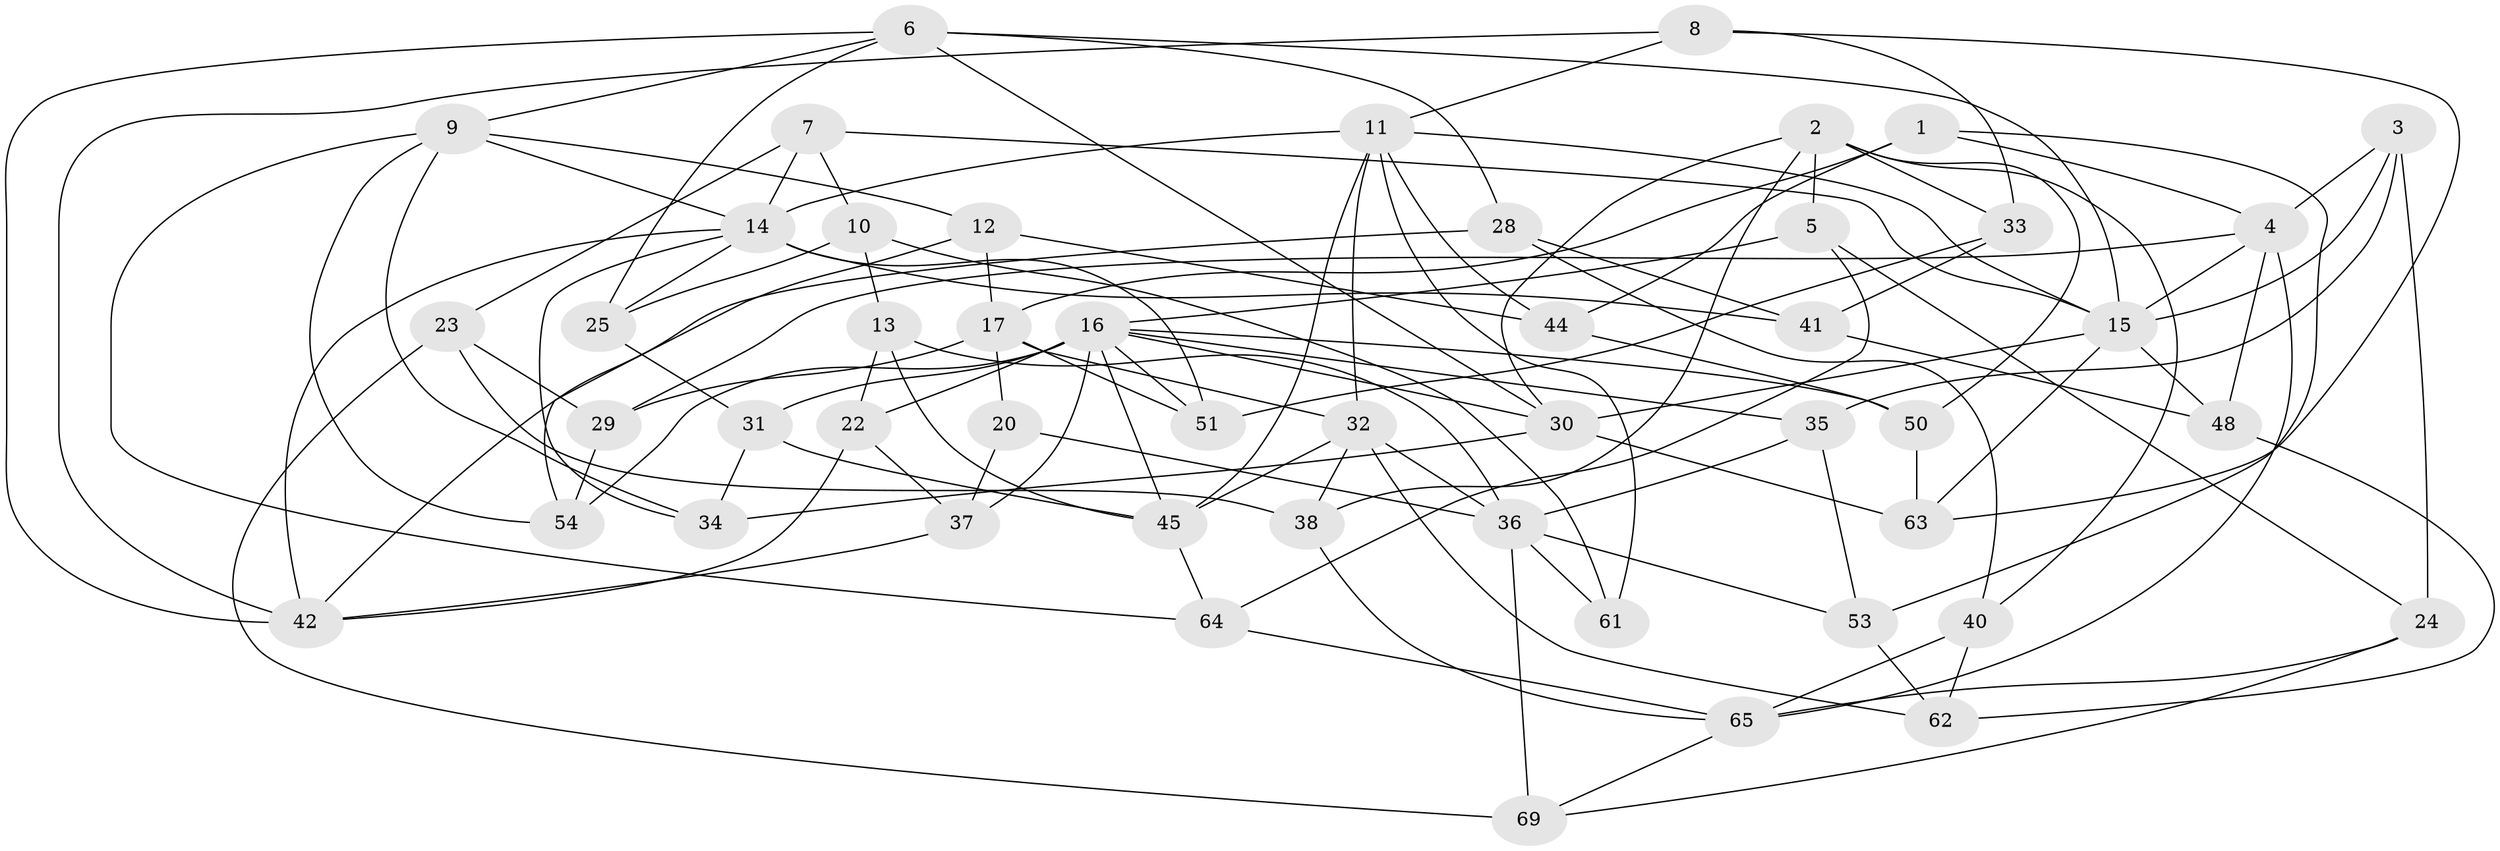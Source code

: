 // original degree distribution, {4: 1.0}
// Generated by graph-tools (version 1.1) at 2025/20/03/04/25 18:20:49]
// undirected, 49 vertices, 117 edges
graph export_dot {
graph [start="1"]
  node [color=gray90,style=filled];
  1;
  2 [super="+49"];
  3;
  4 [super="+57"];
  5;
  6 [super="+46"];
  7;
  8;
  9 [super="+52"];
  10;
  11 [super="+21+18"];
  12;
  13;
  14 [super="+26"];
  15 [super="+39"];
  16 [super="+68+27+58"];
  17 [super="+19"];
  20;
  22;
  23;
  24;
  25;
  28;
  29;
  30 [super="+56"];
  31;
  32 [super="+59"];
  33;
  34;
  35;
  36 [super="+66+43"];
  37;
  38;
  40;
  41;
  42 [super="+47"];
  44;
  45 [super="+67"];
  48;
  50;
  51;
  53;
  54;
  61;
  62;
  63;
  64;
  65 [super="+70"];
  69;
  1 -- 17;
  1 -- 53;
  1 -- 44;
  1 -- 4;
  2 -- 30;
  2 -- 33;
  2 -- 50;
  2 -- 40;
  2 -- 5;
  2 -- 38;
  3 -- 4;
  3 -- 35;
  3 -- 24;
  3 -- 15;
  4 -- 15;
  4 -- 65;
  4 -- 48;
  4 -- 29;
  5 -- 24;
  5 -- 64;
  5 -- 16;
  6 -- 9;
  6 -- 25;
  6 -- 28;
  6 -- 30;
  6 -- 15;
  6 -- 42;
  7 -- 23;
  7 -- 10;
  7 -- 14;
  7 -- 15;
  8 -- 42;
  8 -- 63;
  8 -- 33;
  8 -- 11;
  9 -- 64;
  9 -- 54;
  9 -- 34;
  9 -- 12;
  9 -- 14;
  10 -- 61;
  10 -- 25;
  10 -- 13;
  11 -- 15;
  11 -- 61 [weight=2];
  11 -- 14;
  11 -- 45;
  11 -- 44;
  11 -- 32;
  12 -- 54;
  12 -- 44;
  12 -- 17;
  13 -- 45;
  13 -- 22;
  13 -- 36;
  14 -- 41;
  14 -- 34;
  14 -- 51;
  14 -- 25;
  14 -- 42;
  15 -- 63;
  15 -- 48;
  15 -- 30;
  16 -- 22;
  16 -- 51;
  16 -- 35;
  16 -- 31;
  16 -- 37;
  16 -- 54;
  16 -- 30;
  16 -- 50;
  16 -- 45;
  17 -- 29;
  17 -- 20;
  17 -- 51;
  17 -- 32;
  20 -- 37;
  20 -- 36 [weight=2];
  22 -- 42;
  22 -- 37;
  23 -- 69;
  23 -- 38;
  23 -- 29;
  24 -- 69;
  24 -- 65;
  25 -- 31;
  28 -- 40;
  28 -- 41;
  28 -- 42;
  29 -- 54;
  30 -- 34;
  30 -- 63;
  31 -- 34;
  31 -- 45;
  32 -- 62;
  32 -- 36;
  32 -- 45;
  32 -- 38;
  33 -- 41;
  33 -- 51;
  35 -- 53;
  35 -- 36;
  36 -- 61;
  36 -- 69;
  36 -- 53;
  37 -- 42;
  38 -- 65;
  40 -- 62;
  40 -- 65;
  41 -- 48;
  44 -- 50;
  45 -- 64;
  48 -- 62;
  50 -- 63;
  53 -- 62;
  64 -- 65;
  65 -- 69;
}
